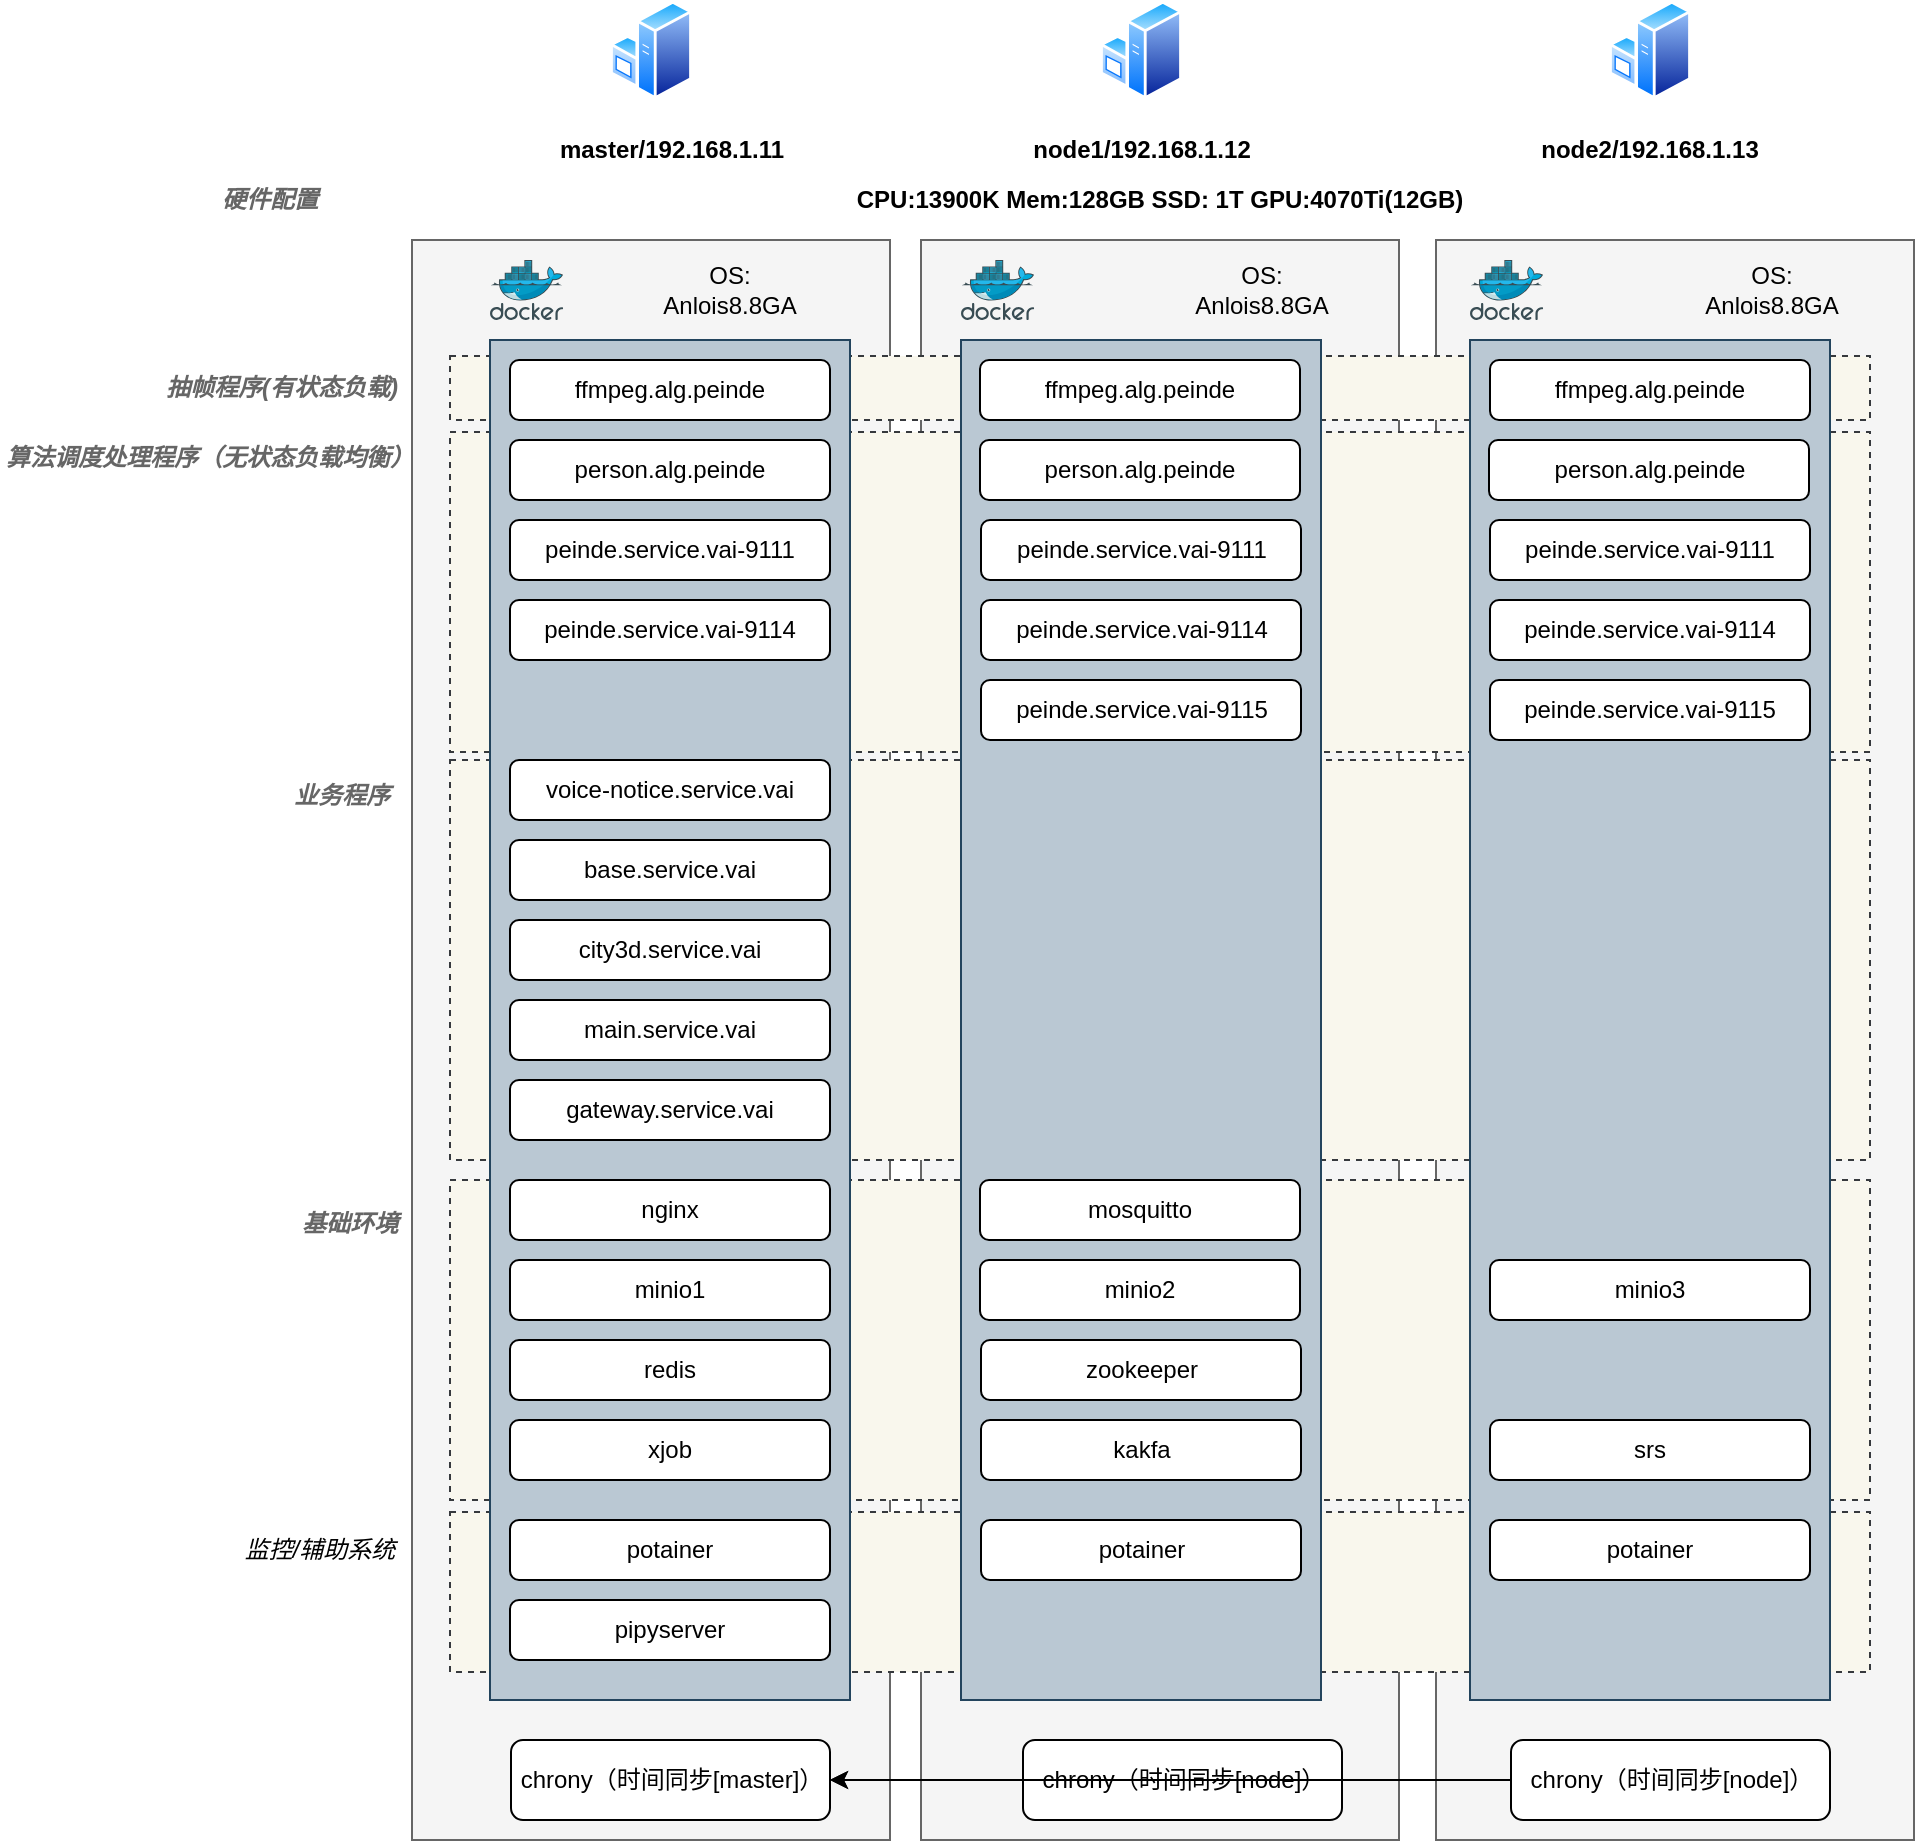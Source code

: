 <mxfile version="21.6.8" type="github">
  <diagram name="Page-1" id="XHnx7GiShQzO20-7YMqX">
    <mxGraphModel dx="2284" dy="750" grid="1" gridSize="10" guides="1" tooltips="1" connect="1" arrows="1" fold="1" page="1" pageScale="1" pageWidth="850" pageHeight="1100" math="0" shadow="0">
      <root>
        <mxCell id="0" />
        <mxCell id="1" parent="0" />
        <mxCell id="_41Iq6OzP9S5sfrPNSl_-64" value="" style="rounded=0;whiteSpace=wrap;html=1;fillColor=#f5f5f5;fontColor=#333333;strokeColor=#666666;" vertex="1" parent="1">
          <mxGeometry x="473" y="240" width="239" height="800" as="geometry" />
        </mxCell>
        <mxCell id="_41Iq6OzP9S5sfrPNSl_-60" value="" style="rounded=0;whiteSpace=wrap;html=1;fillColor=#f5f5f5;fontColor=#333333;strokeColor=#666666;" vertex="1" parent="1">
          <mxGeometry x="215.5" y="240" width="239" height="800" as="geometry" />
        </mxCell>
        <mxCell id="_41Iq6OzP9S5sfrPNSl_-51" value="" style="rounded=0;whiteSpace=wrap;html=1;fillColor=#f5f5f5;fontColor=#333333;strokeColor=#666666;" vertex="1" parent="1">
          <mxGeometry x="-39" y="240" width="239" height="800" as="geometry" />
        </mxCell>
        <mxCell id="_41Iq6OzP9S5sfrPNSl_-57" value="" style="rounded=0;whiteSpace=wrap;html=1;dashed=1;fillColor=#f9f7ed;strokeColor=#36393d;" vertex="1" parent="1">
          <mxGeometry x="-20" y="876" width="710" height="80" as="geometry" />
        </mxCell>
        <mxCell id="_41Iq6OzP9S5sfrPNSl_-49" value="" style="rounded=0;whiteSpace=wrap;html=1;dashed=1;fillColor=#f9f7ed;strokeColor=#36393d;" vertex="1" parent="1">
          <mxGeometry x="-20" y="710" width="710" height="160" as="geometry" />
        </mxCell>
        <mxCell id="_41Iq6OzP9S5sfrPNSl_-47" value="" style="rounded=0;whiteSpace=wrap;html=1;dashed=1;fillColor=#f9f7ed;strokeColor=#36393d;" vertex="1" parent="1">
          <mxGeometry x="-20" y="500" width="710" height="200" as="geometry" />
        </mxCell>
        <mxCell id="_41Iq6OzP9S5sfrPNSl_-43" value="" style="rounded=0;whiteSpace=wrap;html=1;dashed=1;fillColor=#f9f7ed;strokeColor=#36393d;" vertex="1" parent="1">
          <mxGeometry x="-20" y="298" width="710" height="32" as="geometry" />
        </mxCell>
        <mxCell id="_41Iq6OzP9S5sfrPNSl_-45" value="" style="rounded=0;whiteSpace=wrap;html=1;dashed=1;fillColor=#f9f7ed;strokeColor=#36393d;" vertex="1" parent="1">
          <mxGeometry x="-20" y="336" width="710" height="160" as="geometry" />
        </mxCell>
        <mxCell id="_41Iq6OzP9S5sfrPNSl_-3" value="" style="rounded=0;whiteSpace=wrap;html=1;fillColor=#bac8d3;strokeColor=#23445d;" vertex="1" parent="1">
          <mxGeometry y="290" width="180" height="680" as="geometry" />
        </mxCell>
        <mxCell id="_41Iq6OzP9S5sfrPNSl_-20" value="" style="rounded=0;whiteSpace=wrap;html=1;fillColor=#bac8d3;strokeColor=#23445d;" vertex="1" parent="1">
          <mxGeometry x="235.5" y="290" width="180" height="680" as="geometry" />
        </mxCell>
        <mxCell id="_41Iq6OzP9S5sfrPNSl_-31" value="" style="rounded=0;whiteSpace=wrap;html=1;fillColor=#bac8d3;strokeColor=#23445d;" vertex="1" parent="1">
          <mxGeometry x="490" y="290" width="180" height="680" as="geometry" />
        </mxCell>
        <mxCell id="PWhxvfO3s3oYaA7X_2O--1" value="" style="image;sketch=0;aspect=fixed;html=1;points=[];align=center;fontSize=12;image=img/lib/mscae/Docker.svg;" parent="1" vertex="1">
          <mxGeometry y="250" width="36.59" height="30" as="geometry" />
        </mxCell>
        <mxCell id="PWhxvfO3s3oYaA7X_2O--2" value="" style="image;aspect=fixed;perimeter=ellipsePerimeter;html=1;align=center;shadow=0;dashed=0;spacingTop=3;image=img/lib/active_directory/windows_server.svg;" parent="1" vertex="1">
          <mxGeometry x="60" y="120" width="41" height="50" as="geometry" />
        </mxCell>
        <mxCell id="PWhxvfO3s3oYaA7X_2O--3" value="" style="image;aspect=fixed;perimeter=ellipsePerimeter;html=1;align=center;shadow=0;dashed=0;spacingTop=3;image=img/lib/active_directory/windows_server.svg;" parent="1" vertex="1">
          <mxGeometry x="305" y="120" width="41" height="50" as="geometry" />
        </mxCell>
        <mxCell id="PWhxvfO3s3oYaA7X_2O--4" value="" style="image;aspect=fixed;perimeter=ellipsePerimeter;html=1;align=center;shadow=0;dashed=0;spacingTop=3;image=img/lib/active_directory/windows_server.svg;" parent="1" vertex="1">
          <mxGeometry x="559.5" y="120" width="41" height="50" as="geometry" />
        </mxCell>
        <mxCell id="PWhxvfO3s3oYaA7X_2O--5" value="master/192.168.1.11" style="text;html=1;strokeColor=none;fillColor=none;align=center;verticalAlign=middle;whiteSpace=wrap;rounded=0;fontStyle=1" parent="1" vertex="1">
          <mxGeometry x="5.5" y="180" width="169.5" height="30" as="geometry" />
        </mxCell>
        <mxCell id="_41Iq6OzP9S5sfrPNSl_-1" value="node1/192.168.1.12" style="text;html=1;strokeColor=none;fillColor=none;align=center;verticalAlign=middle;whiteSpace=wrap;rounded=0;fontStyle=1" vertex="1" parent="1">
          <mxGeometry x="295.5" y="180" width="60" height="30" as="geometry" />
        </mxCell>
        <mxCell id="_41Iq6OzP9S5sfrPNSl_-2" value="node2/192.168.1.13" style="text;html=1;strokeColor=none;fillColor=none;align=center;verticalAlign=middle;whiteSpace=wrap;rounded=0;fontStyle=1" vertex="1" parent="1">
          <mxGeometry x="550" y="180" width="60" height="30" as="geometry" />
        </mxCell>
        <mxCell id="_41Iq6OzP9S5sfrPNSl_-4" value="ffmpeg.alg.peinde" style="rounded=1;whiteSpace=wrap;html=1;" vertex="1" parent="1">
          <mxGeometry x="10" y="300" width="160" height="30" as="geometry" />
        </mxCell>
        <mxCell id="_41Iq6OzP9S5sfrPNSl_-5" value="person.alg.peinde" style="rounded=1;whiteSpace=wrap;html=1;" vertex="1" parent="1">
          <mxGeometry x="10" y="340" width="160" height="30" as="geometry" />
        </mxCell>
        <mxCell id="_41Iq6OzP9S5sfrPNSl_-6" value="peinde.service.vai-9111" style="rounded=1;whiteSpace=wrap;html=1;" vertex="1" parent="1">
          <mxGeometry x="10" y="380" width="160" height="30" as="geometry" />
        </mxCell>
        <mxCell id="_41Iq6OzP9S5sfrPNSl_-7" value="peinde.service.vai-9114" style="rounded=1;whiteSpace=wrap;html=1;" vertex="1" parent="1">
          <mxGeometry x="10" y="420" width="160" height="30" as="geometry" />
        </mxCell>
        <mxCell id="_41Iq6OzP9S5sfrPNSl_-9" value="voice-notice.service.vai" style="rounded=1;whiteSpace=wrap;html=1;" vertex="1" parent="1">
          <mxGeometry x="10" y="500" width="160" height="30" as="geometry" />
        </mxCell>
        <mxCell id="_41Iq6OzP9S5sfrPNSl_-10" value="base.service.vai" style="rounded=1;whiteSpace=wrap;html=1;" vertex="1" parent="1">
          <mxGeometry x="10" y="540" width="160" height="30" as="geometry" />
        </mxCell>
        <mxCell id="_41Iq6OzP9S5sfrPNSl_-11" value="city3d.service.vai" style="rounded=1;whiteSpace=wrap;html=1;" vertex="1" parent="1">
          <mxGeometry x="10" y="580" width="160" height="30" as="geometry" />
        </mxCell>
        <mxCell id="_41Iq6OzP9S5sfrPNSl_-12" value="main.service.vai" style="rounded=1;whiteSpace=wrap;html=1;" vertex="1" parent="1">
          <mxGeometry x="10" y="620" width="160" height="30" as="geometry" />
        </mxCell>
        <mxCell id="_41Iq6OzP9S5sfrPNSl_-13" value="gateway.service.vai" style="rounded=1;whiteSpace=wrap;html=1;" vertex="1" parent="1">
          <mxGeometry x="10" y="660" width="160" height="30" as="geometry" />
        </mxCell>
        <mxCell id="_41Iq6OzP9S5sfrPNSl_-14" value="nginx" style="rounded=1;whiteSpace=wrap;html=1;" vertex="1" parent="1">
          <mxGeometry x="10" y="710" width="160" height="30" as="geometry" />
        </mxCell>
        <mxCell id="_41Iq6OzP9S5sfrPNSl_-15" value="minio1" style="rounded=1;whiteSpace=wrap;html=1;" vertex="1" parent="1">
          <mxGeometry x="10" y="750" width="160" height="30" as="geometry" />
        </mxCell>
        <mxCell id="_41Iq6OzP9S5sfrPNSl_-16" value="redis" style="rounded=1;whiteSpace=wrap;html=1;" vertex="1" parent="1">
          <mxGeometry x="10" y="790" width="160" height="30" as="geometry" />
        </mxCell>
        <mxCell id="_41Iq6OzP9S5sfrPNSl_-17" value="xjob" style="rounded=1;whiteSpace=wrap;html=1;" vertex="1" parent="1">
          <mxGeometry x="10" y="830" width="160" height="30" as="geometry" />
        </mxCell>
        <mxCell id="_41Iq6OzP9S5sfrPNSl_-18" value="potainer" style="rounded=1;whiteSpace=wrap;html=1;" vertex="1" parent="1">
          <mxGeometry x="10" y="880" width="160" height="30" as="geometry" />
        </mxCell>
        <mxCell id="_41Iq6OzP9S5sfrPNSl_-21" value="ffmpeg.alg.peinde" style="rounded=1;whiteSpace=wrap;html=1;" vertex="1" parent="1">
          <mxGeometry x="245" y="300" width="160" height="30" as="geometry" />
        </mxCell>
        <mxCell id="_41Iq6OzP9S5sfrPNSl_-22" value="person.alg.peinde" style="rounded=1;whiteSpace=wrap;html=1;" vertex="1" parent="1">
          <mxGeometry x="245" y="340" width="160" height="30" as="geometry" />
        </mxCell>
        <mxCell id="_41Iq6OzP9S5sfrPNSl_-23" value="peinde.service.vai-9111" style="rounded=1;whiteSpace=wrap;html=1;" vertex="1" parent="1">
          <mxGeometry x="245.5" y="380" width="160" height="30" as="geometry" />
        </mxCell>
        <mxCell id="_41Iq6OzP9S5sfrPNSl_-24" value="peinde.service.vai-9114" style="rounded=1;whiteSpace=wrap;html=1;" vertex="1" parent="1">
          <mxGeometry x="245.5" y="420" width="160" height="30" as="geometry" />
        </mxCell>
        <mxCell id="_41Iq6OzP9S5sfrPNSl_-25" value="peinde.service.vai-9115" style="rounded=1;whiteSpace=wrap;html=1;" vertex="1" parent="1">
          <mxGeometry x="245.5" y="460" width="160" height="30" as="geometry" />
        </mxCell>
        <mxCell id="_41Iq6OzP9S5sfrPNSl_-26" value="minio2" style="rounded=1;whiteSpace=wrap;html=1;" vertex="1" parent="1">
          <mxGeometry x="245" y="750" width="160" height="30" as="geometry" />
        </mxCell>
        <mxCell id="_41Iq6OzP9S5sfrPNSl_-27" style="edgeStyle=orthogonalEdgeStyle;rounded=0;orthogonalLoop=1;jettySize=auto;html=1;exitX=0.5;exitY=1;exitDx=0;exitDy=0;" edge="1" parent="1" source="_41Iq6OzP9S5sfrPNSl_-26" target="_41Iq6OzP9S5sfrPNSl_-26">
          <mxGeometry relative="1" as="geometry" />
        </mxCell>
        <mxCell id="_41Iq6OzP9S5sfrPNSl_-28" value="mosquitto" style="rounded=1;whiteSpace=wrap;html=1;" vertex="1" parent="1">
          <mxGeometry x="245" y="710" width="160" height="30" as="geometry" />
        </mxCell>
        <mxCell id="_41Iq6OzP9S5sfrPNSl_-29" value="zookeeper" style="rounded=1;whiteSpace=wrap;html=1;" vertex="1" parent="1">
          <mxGeometry x="245.5" y="790" width="160" height="30" as="geometry" />
        </mxCell>
        <mxCell id="_41Iq6OzP9S5sfrPNSl_-30" value="kakfa" style="rounded=1;whiteSpace=wrap;html=1;" vertex="1" parent="1">
          <mxGeometry x="245.5" y="830" width="160" height="30" as="geometry" />
        </mxCell>
        <mxCell id="_41Iq6OzP9S5sfrPNSl_-32" value="ffmpeg.alg.peinde" style="rounded=1;whiteSpace=wrap;html=1;" vertex="1" parent="1">
          <mxGeometry x="500" y="300" width="160" height="30" as="geometry" />
        </mxCell>
        <mxCell id="_41Iq6OzP9S5sfrPNSl_-35" value="person.alg.peinde" style="rounded=1;whiteSpace=wrap;html=1;" vertex="1" parent="1">
          <mxGeometry x="499.5" y="340" width="160" height="30" as="geometry" />
        </mxCell>
        <mxCell id="_41Iq6OzP9S5sfrPNSl_-36" value="peinde.service.vai-9111" style="rounded=1;whiteSpace=wrap;html=1;" vertex="1" parent="1">
          <mxGeometry x="500" y="380" width="160" height="30" as="geometry" />
        </mxCell>
        <mxCell id="_41Iq6OzP9S5sfrPNSl_-37" value="peinde.service.vai-9114" style="rounded=1;whiteSpace=wrap;html=1;" vertex="1" parent="1">
          <mxGeometry x="500" y="420" width="160" height="30" as="geometry" />
        </mxCell>
        <mxCell id="_41Iq6OzP9S5sfrPNSl_-38" value="peinde.service.vai-9115" style="rounded=1;whiteSpace=wrap;html=1;" vertex="1" parent="1">
          <mxGeometry x="500" y="460" width="160" height="30" as="geometry" />
        </mxCell>
        <mxCell id="_41Iq6OzP9S5sfrPNSl_-39" value="" style="image;sketch=0;aspect=fixed;html=1;points=[];align=center;fontSize=12;image=img/lib/mscae/Docker.svg;" vertex="1" parent="1">
          <mxGeometry x="235.5" y="250" width="36.59" height="30" as="geometry" />
        </mxCell>
        <mxCell id="_41Iq6OzP9S5sfrPNSl_-40" value="" style="image;sketch=0;aspect=fixed;html=1;points=[];align=center;fontSize=12;image=img/lib/mscae/Docker.svg;" vertex="1" parent="1">
          <mxGeometry x="490" y="250" width="36.59" height="30" as="geometry" />
        </mxCell>
        <mxCell id="_41Iq6OzP9S5sfrPNSl_-41" value="minio3" style="rounded=1;whiteSpace=wrap;html=1;" vertex="1" parent="1">
          <mxGeometry x="500" y="750" width="160" height="30" as="geometry" />
        </mxCell>
        <mxCell id="_41Iq6OzP9S5sfrPNSl_-42" value="srs" style="rounded=1;whiteSpace=wrap;html=1;" vertex="1" parent="1">
          <mxGeometry x="500" y="830" width="160" height="30" as="geometry" />
        </mxCell>
        <mxCell id="_41Iq6OzP9S5sfrPNSl_-44" value="抽帧程序(有状态负载)" style="text;html=1;strokeColor=none;fillColor=none;align=center;verticalAlign=middle;whiteSpace=wrap;rounded=0;fontStyle=3;fontColor=#666666;" vertex="1" parent="1">
          <mxGeometry x="-174" y="300" width="140" height="28" as="geometry" />
        </mxCell>
        <mxCell id="_41Iq6OzP9S5sfrPNSl_-46" value="算法调度处理程序（无状态负载均衡）" style="text;html=1;strokeColor=none;fillColor=none;align=center;verticalAlign=middle;whiteSpace=wrap;rounded=0;fontStyle=3;fontColor=#666666;" vertex="1" parent="1">
          <mxGeometry x="-245" y="331" width="210" height="36" as="geometry" />
        </mxCell>
        <mxCell id="_41Iq6OzP9S5sfrPNSl_-48" value="业务程序" style="text;html=1;strokeColor=none;fillColor=none;align=center;verticalAlign=middle;whiteSpace=wrap;rounded=0;fontStyle=3;fontColor=#666666;" vertex="1" parent="1">
          <mxGeometry x="-179.5" y="500" width="210" height="36" as="geometry" />
        </mxCell>
        <mxCell id="_41Iq6OzP9S5sfrPNSl_-50" value="基础环境" style="text;html=1;strokeColor=none;fillColor=none;align=center;verticalAlign=middle;whiteSpace=wrap;rounded=0;fontStyle=3;labelBorderColor=none;fontColor=#666666;" vertex="1" parent="1">
          <mxGeometry x="-175.5" y="714" width="210" height="36" as="geometry" />
        </mxCell>
        <mxCell id="_41Iq6OzP9S5sfrPNSl_-52" value="chrony（时间同步[master]）" style="rounded=1;whiteSpace=wrap;html=1;" vertex="1" parent="1">
          <mxGeometry x="10.5" y="990" width="159.5" height="40" as="geometry" />
        </mxCell>
        <mxCell id="_41Iq6OzP9S5sfrPNSl_-53" value="pipyserver" style="rounded=1;whiteSpace=wrap;html=1;" vertex="1" parent="1">
          <mxGeometry x="10" y="920" width="160" height="30" as="geometry" />
        </mxCell>
        <mxCell id="_41Iq6OzP9S5sfrPNSl_-54" value="potainer" style="rounded=1;whiteSpace=wrap;html=1;" vertex="1" parent="1">
          <mxGeometry x="245.5" y="880" width="160" height="30" as="geometry" />
        </mxCell>
        <mxCell id="_41Iq6OzP9S5sfrPNSl_-56" value="potainer" style="rounded=1;whiteSpace=wrap;html=1;" vertex="1" parent="1">
          <mxGeometry x="500" y="880" width="160" height="30" as="geometry" />
        </mxCell>
        <mxCell id="_41Iq6OzP9S5sfrPNSl_-58" value="监控/辅助系统" style="text;html=1;strokeColor=none;fillColor=none;align=center;verticalAlign=middle;whiteSpace=wrap;rounded=0;fontStyle=2" vertex="1" parent="1">
          <mxGeometry x="-190" y="877" width="210" height="36" as="geometry" />
        </mxCell>
        <mxCell id="_41Iq6OzP9S5sfrPNSl_-59" value="OS: Anlois8.8GA" style="text;html=1;strokeColor=none;fillColor=none;align=center;verticalAlign=middle;whiteSpace=wrap;rounded=0;" vertex="1" parent="1">
          <mxGeometry x="80" y="250" width="80" height="30" as="geometry" />
        </mxCell>
        <mxCell id="_41Iq6OzP9S5sfrPNSl_-61" value="OS: Anlois8.8GA" style="text;html=1;strokeColor=none;fillColor=none;align=center;verticalAlign=middle;whiteSpace=wrap;rounded=0;" vertex="1" parent="1">
          <mxGeometry x="346" y="250" width="80" height="30" as="geometry" />
        </mxCell>
        <mxCell id="_41Iq6OzP9S5sfrPNSl_-63" style="edgeStyle=orthogonalEdgeStyle;rounded=0;orthogonalLoop=1;jettySize=auto;html=1;" edge="1" parent="1" source="_41Iq6OzP9S5sfrPNSl_-62" target="_41Iq6OzP9S5sfrPNSl_-52">
          <mxGeometry relative="1" as="geometry" />
        </mxCell>
        <mxCell id="_41Iq6OzP9S5sfrPNSl_-62" value="chrony（时间同步[node]）" style="rounded=1;whiteSpace=wrap;html=1;" vertex="1" parent="1">
          <mxGeometry x="266.5" y="990" width="159.5" height="40" as="geometry" />
        </mxCell>
        <mxCell id="_41Iq6OzP9S5sfrPNSl_-65" value="OS: Anlois8.8GA" style="text;html=1;strokeColor=none;fillColor=none;align=center;verticalAlign=middle;whiteSpace=wrap;rounded=0;" vertex="1" parent="1">
          <mxGeometry x="600.5" y="250" width="80" height="30" as="geometry" />
        </mxCell>
        <mxCell id="_41Iq6OzP9S5sfrPNSl_-67" style="edgeStyle=orthogonalEdgeStyle;rounded=0;orthogonalLoop=1;jettySize=auto;html=1;" edge="1" parent="1" source="_41Iq6OzP9S5sfrPNSl_-66" target="_41Iq6OzP9S5sfrPNSl_-52">
          <mxGeometry relative="1" as="geometry" />
        </mxCell>
        <mxCell id="_41Iq6OzP9S5sfrPNSl_-66" value="chrony（时间同步[node]）" style="rounded=1;whiteSpace=wrap;html=1;" vertex="1" parent="1">
          <mxGeometry x="510.5" y="990" width="159.5" height="40" as="geometry" />
        </mxCell>
        <mxCell id="_41Iq6OzP9S5sfrPNSl_-71" value="CPU:13900K Mem:128GB SSD: 1T GPU:4070Ti(12GB)" style="text;html=1;strokeColor=none;fillColor=none;align=center;verticalAlign=middle;whiteSpace=wrap;rounded=0;fontStyle=1" vertex="1" parent="1">
          <mxGeometry x="-40" y="200" width="750" height="40" as="geometry" />
        </mxCell>
        <mxCell id="_41Iq6OzP9S5sfrPNSl_-72" value="硬件配置" style="text;html=1;strokeColor=none;fillColor=none;align=center;verticalAlign=middle;whiteSpace=wrap;rounded=0;fontStyle=3;fontColor=#666666;" vertex="1" parent="1">
          <mxGeometry x="-180" y="206" width="140" height="28" as="geometry" />
        </mxCell>
      </root>
    </mxGraphModel>
  </diagram>
</mxfile>

